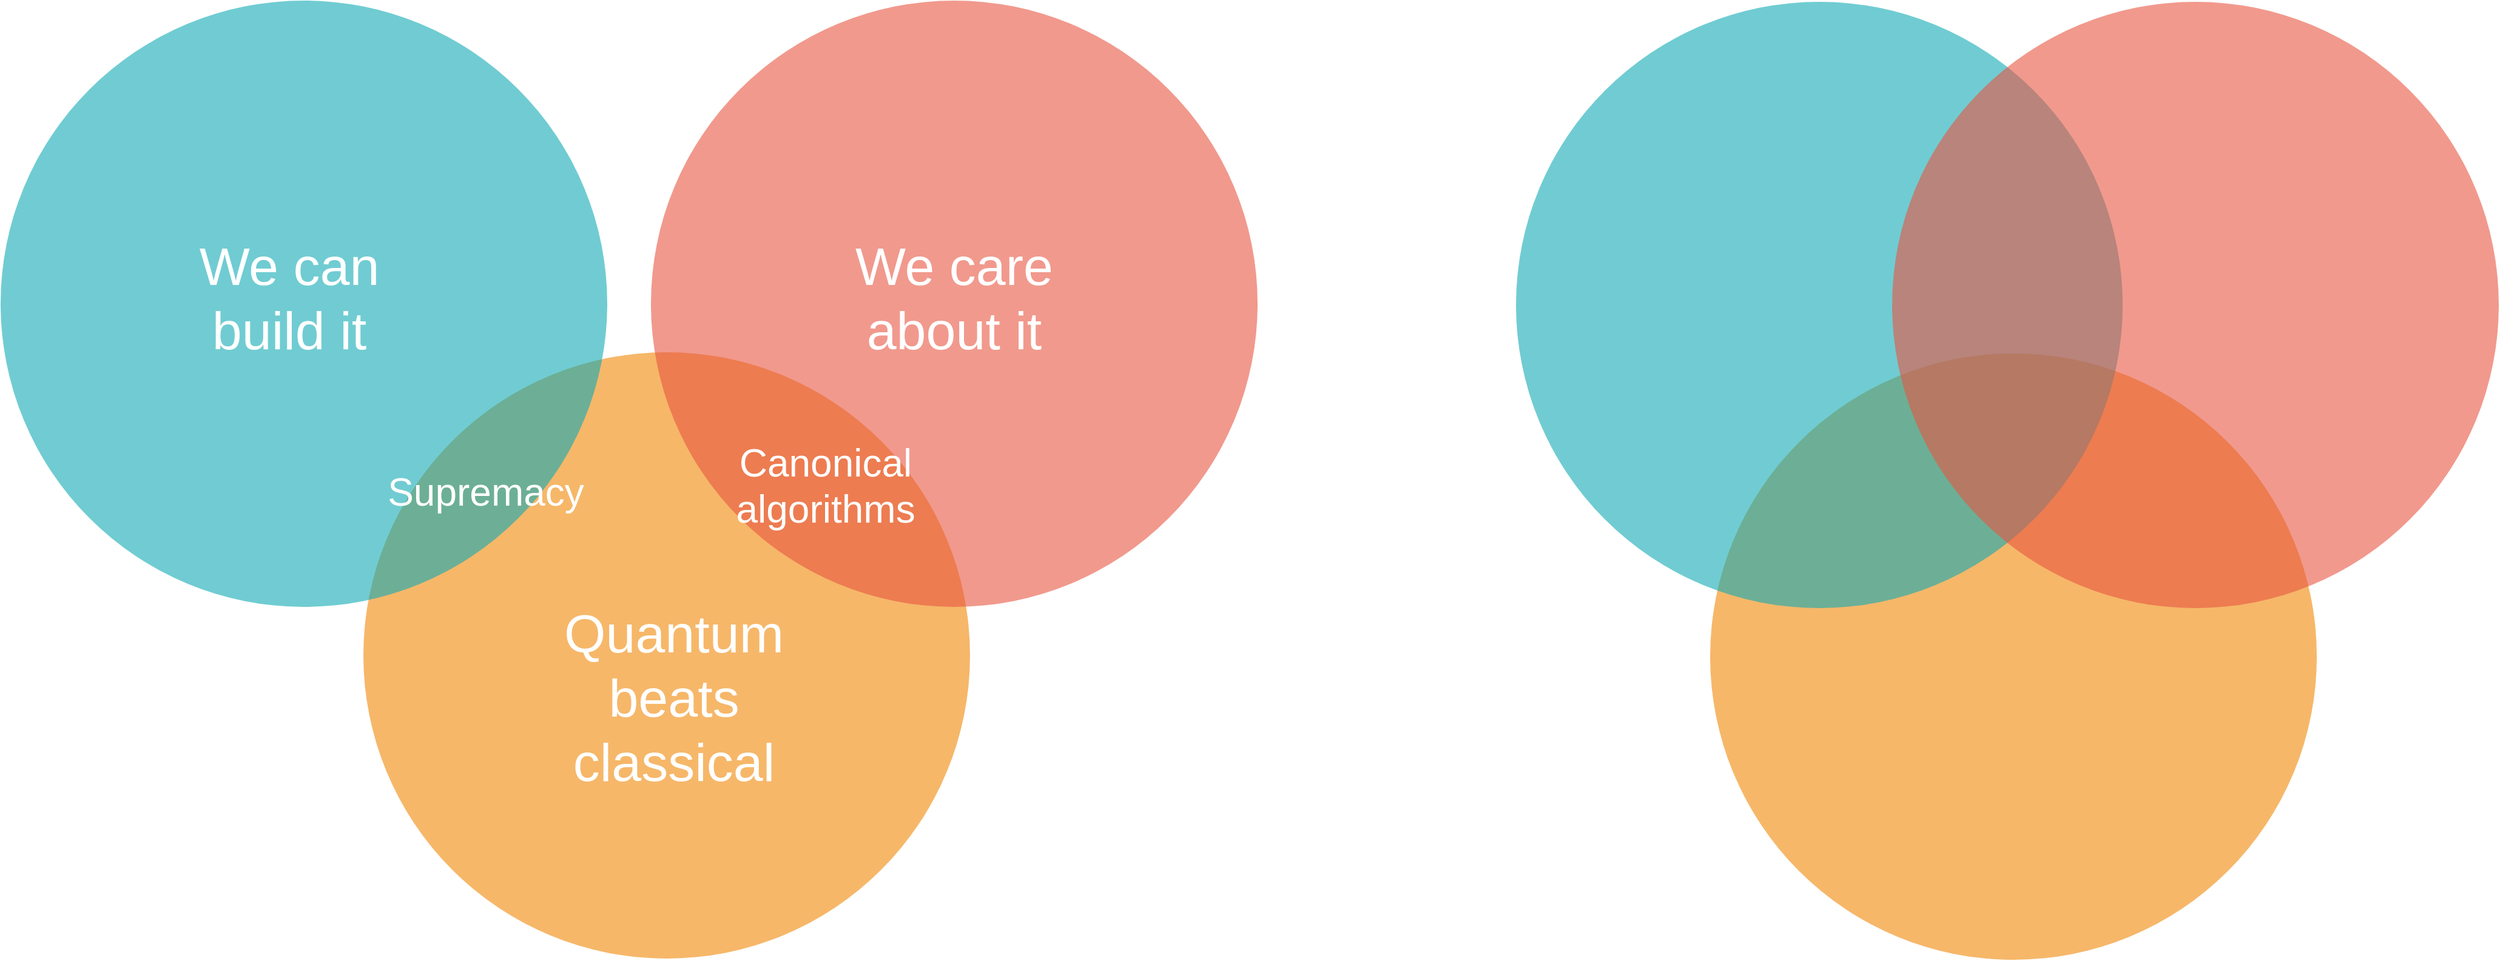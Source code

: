 <mxfile version="24.3.1" type="device">
  <diagram id="3228e29e-7158-1315-38df-8450db1d8a1d" name="Page-1">
    <mxGraphModel dx="2390" dy="1287" grid="1" gridSize="10" guides="1" tooltips="1" connect="1" arrows="1" fold="1" page="1" pageScale="1" pageWidth="1169" pageHeight="827" background="none" math="0" shadow="0">
      <root>
        <mxCell id="0" />
        <mxCell id="1" parent="0" />
        <mxCell id="21531" value="" style="ellipse;fillColor=#F08705;opacity=60;strokeColor=none;html=1;fontColor=#FFFFFF;" parent="1" vertex="1">
          <mxGeometry x="339.5" y="308.5" width="500" height="500" as="geometry" />
        </mxCell>
        <mxCell id="21532" value="" style="ellipse;fillColor=#12AAB5;opacity=60;strokeColor=none;html=1;fontColor=#FFFFFF;" parent="1" vertex="1">
          <mxGeometry x="40.5" y="18.5" width="500" height="500" as="geometry" />
        </mxCell>
        <mxCell id="21533" value="" style="ellipse;fillColor=#e85642;opacity=60;strokeColor=none;html=1;fontColor=#FFFFFF;" parent="1" vertex="1">
          <mxGeometry x="576.5" y="18.5" width="500" height="500" as="geometry" />
        </mxCell>
        <mxCell id="21534" value="We can&lt;br&gt;build it" style="text;fontSize=44;align=center;verticalAlign=middle;html=1;fontColor=#FFFFFF;" parent="1" vertex="1">
          <mxGeometry x="182.5" y="228.5" width="190" height="70" as="geometry" />
        </mxCell>
        <mxCell id="21535" value="We care&lt;br&gt;about it" style="text;fontSize=44;align=center;verticalAlign=middle;html=1;fontColor=#FFFFFF;" parent="1" vertex="1">
          <mxGeometry x="730.5" y="228.5" width="190" height="70" as="geometry" />
        </mxCell>
        <mxCell id="21536" value="Quantum&lt;br&gt;beats&lt;br&gt;classical" style="text;fontSize=44;align=center;verticalAlign=middle;html=1;fontColor=#FFFFFF;" parent="1" vertex="1">
          <mxGeometry x="499.5" y="558.5" width="190" height="70" as="geometry" />
        </mxCell>
        <mxCell id="21538" value="Supremacy" style="text;align=center;html=1;fontColor=#FFFFFF;fontSize=32;" parent="1" vertex="1">
          <mxGeometry x="419.5" y="397.5" width="40" height="40" as="geometry" />
        </mxCell>
        <mxCell id="21539" value="Canonical&lt;br&gt;algorithms" style="text;align=center;html=1;fontColor=#FFFFFF;fontSize=32;" parent="1" vertex="1">
          <mxGeometry x="699.5" y="373.5" width="40" height="40" as="geometry" />
        </mxCell>
        <mxCell id="D6C0VKuRRBmlL2urOWEn-21540" value="" style="ellipse;fillColor=#F08705;opacity=60;strokeColor=none;html=1;fontColor=#FFFFFF;" vertex="1" parent="1">
          <mxGeometry x="1449.5" y="309.5" width="500" height="500" as="geometry" />
        </mxCell>
        <mxCell id="D6C0VKuRRBmlL2urOWEn-21541" value="" style="ellipse;fillColor=#12AAB5;opacity=60;strokeColor=none;html=1;fontColor=#FFFFFF;" vertex="1" parent="1">
          <mxGeometry x="1289.5" y="19.5" width="500" height="500" as="geometry" />
        </mxCell>
        <mxCell id="D6C0VKuRRBmlL2urOWEn-21542" value="" style="ellipse;fillColor=#e85642;opacity=60;strokeColor=none;html=1;fontColor=#FFFFFF;" vertex="1" parent="1">
          <mxGeometry x="1599.5" y="19.5" width="500" height="500" as="geometry" />
        </mxCell>
      </root>
    </mxGraphModel>
  </diagram>
</mxfile>
